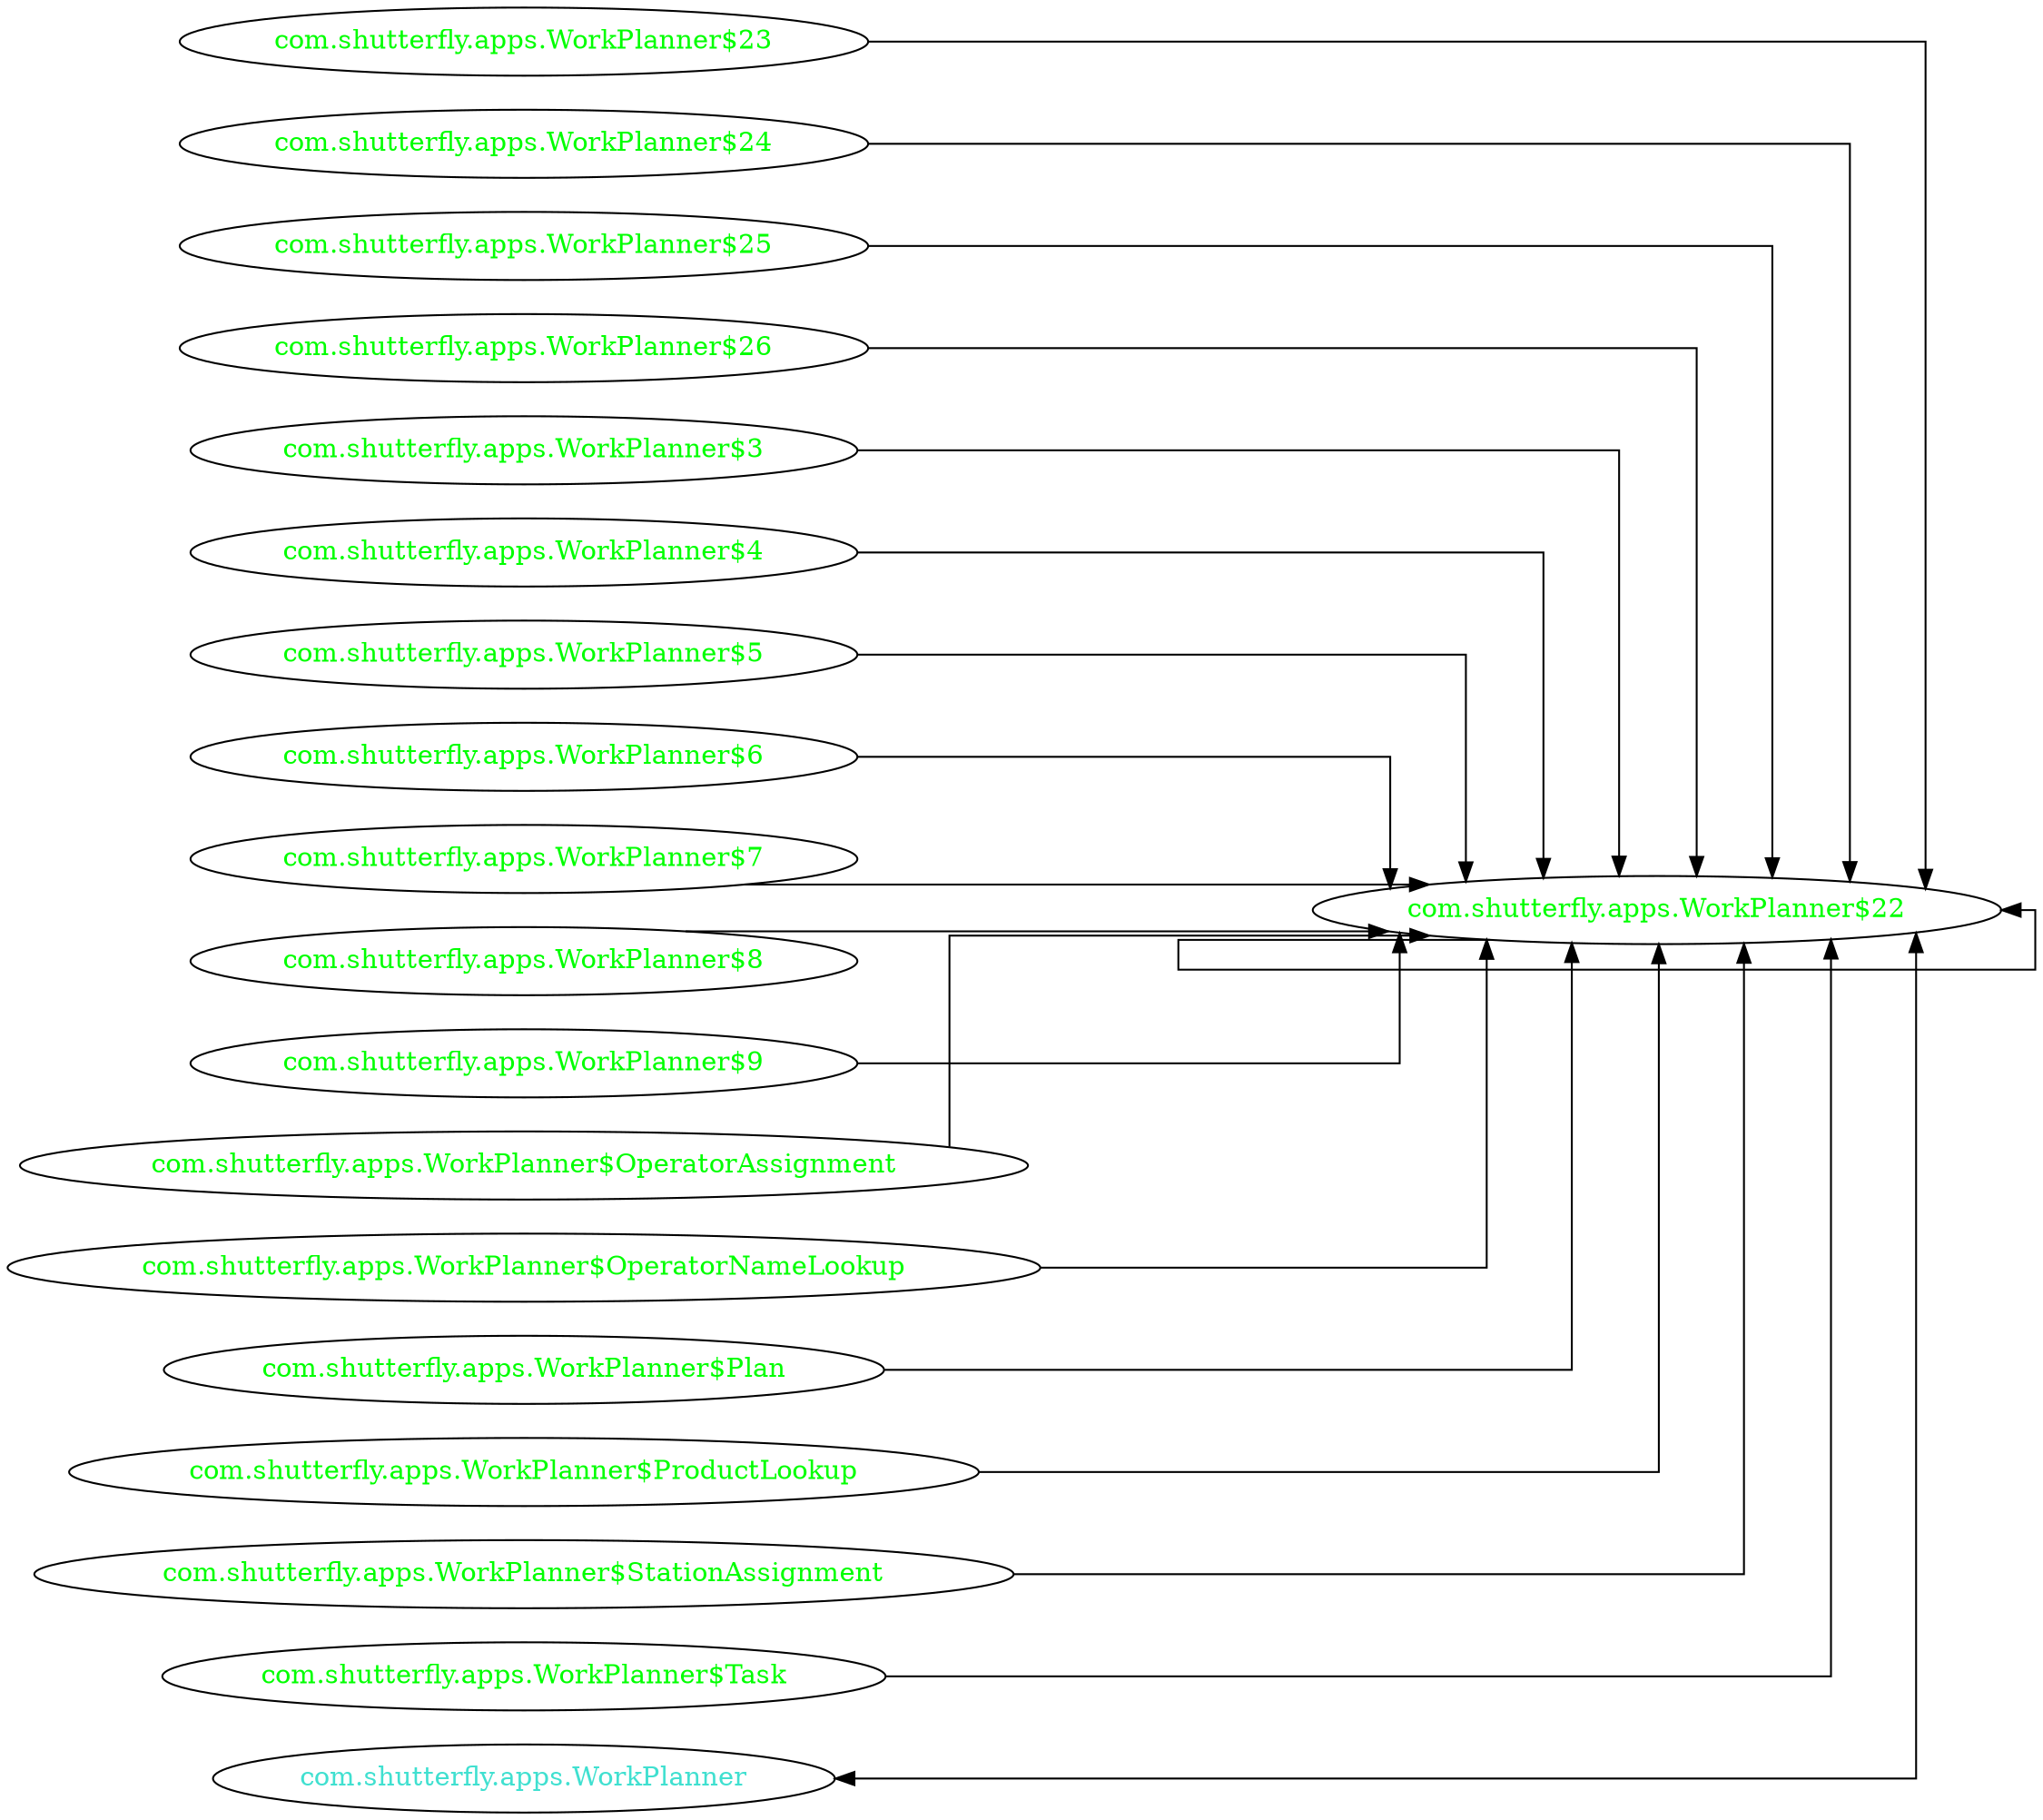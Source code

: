 digraph dependencyGraph {
 concentrate=true;
 ranksep="2.0";
 rankdir="LR"; 
 splines="ortho";
"com.shutterfly.apps.WorkPlanner$22" [fontcolor="red"];
"com.shutterfly.apps.WorkPlanner$22" [ fontcolor="green" ];
"com.shutterfly.apps.WorkPlanner$22"->"com.shutterfly.apps.WorkPlanner$22";
"com.shutterfly.apps.WorkPlanner$23" [ fontcolor="green" ];
"com.shutterfly.apps.WorkPlanner$23"->"com.shutterfly.apps.WorkPlanner$22";
"com.shutterfly.apps.WorkPlanner$24" [ fontcolor="green" ];
"com.shutterfly.apps.WorkPlanner$24"->"com.shutterfly.apps.WorkPlanner$22";
"com.shutterfly.apps.WorkPlanner$25" [ fontcolor="green" ];
"com.shutterfly.apps.WorkPlanner$25"->"com.shutterfly.apps.WorkPlanner$22";
"com.shutterfly.apps.WorkPlanner$26" [ fontcolor="green" ];
"com.shutterfly.apps.WorkPlanner$26"->"com.shutterfly.apps.WorkPlanner$22";
"com.shutterfly.apps.WorkPlanner$3" [ fontcolor="green" ];
"com.shutterfly.apps.WorkPlanner$3"->"com.shutterfly.apps.WorkPlanner$22";
"com.shutterfly.apps.WorkPlanner$4" [ fontcolor="green" ];
"com.shutterfly.apps.WorkPlanner$4"->"com.shutterfly.apps.WorkPlanner$22";
"com.shutterfly.apps.WorkPlanner$5" [ fontcolor="green" ];
"com.shutterfly.apps.WorkPlanner$5"->"com.shutterfly.apps.WorkPlanner$22";
"com.shutterfly.apps.WorkPlanner$6" [ fontcolor="green" ];
"com.shutterfly.apps.WorkPlanner$6"->"com.shutterfly.apps.WorkPlanner$22";
"com.shutterfly.apps.WorkPlanner$7" [ fontcolor="green" ];
"com.shutterfly.apps.WorkPlanner$7"->"com.shutterfly.apps.WorkPlanner$22";
"com.shutterfly.apps.WorkPlanner$8" [ fontcolor="green" ];
"com.shutterfly.apps.WorkPlanner$8"->"com.shutterfly.apps.WorkPlanner$22";
"com.shutterfly.apps.WorkPlanner$9" [ fontcolor="green" ];
"com.shutterfly.apps.WorkPlanner$9"->"com.shutterfly.apps.WorkPlanner$22";
"com.shutterfly.apps.WorkPlanner$OperatorAssignment" [ fontcolor="green" ];
"com.shutterfly.apps.WorkPlanner$OperatorAssignment"->"com.shutterfly.apps.WorkPlanner$22";
"com.shutterfly.apps.WorkPlanner$OperatorNameLookup" [ fontcolor="green" ];
"com.shutterfly.apps.WorkPlanner$OperatorNameLookup"->"com.shutterfly.apps.WorkPlanner$22";
"com.shutterfly.apps.WorkPlanner$Plan" [ fontcolor="green" ];
"com.shutterfly.apps.WorkPlanner$Plan"->"com.shutterfly.apps.WorkPlanner$22";
"com.shutterfly.apps.WorkPlanner$ProductLookup" [ fontcolor="green" ];
"com.shutterfly.apps.WorkPlanner$ProductLookup"->"com.shutterfly.apps.WorkPlanner$22";
"com.shutterfly.apps.WorkPlanner$StationAssignment" [ fontcolor="green" ];
"com.shutterfly.apps.WorkPlanner$StationAssignment"->"com.shutterfly.apps.WorkPlanner$22";
"com.shutterfly.apps.WorkPlanner$Task" [ fontcolor="green" ];
"com.shutterfly.apps.WorkPlanner$Task"->"com.shutterfly.apps.WorkPlanner$22";
"com.shutterfly.apps.WorkPlanner" [ fontcolor="turquoise" ];
"com.shutterfly.apps.WorkPlanner"->"com.shutterfly.apps.WorkPlanner$22" [dir=both];
}